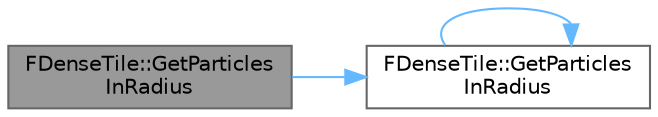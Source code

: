 digraph "FDenseTile::GetParticlesInRadius"
{
 // INTERACTIVE_SVG=YES
 // LATEX_PDF_SIZE
  bgcolor="transparent";
  edge [fontname=Helvetica,fontsize=10,labelfontname=Helvetica,labelfontsize=10];
  node [fontname=Helvetica,fontsize=10,shape=box,height=0.2,width=0.4];
  rankdir="LR";
  Node1 [id="Node000001",label="FDenseTile::GetParticles\lInRadius",height=0.2,width=0.4,color="gray40", fillcolor="grey60", style="filled", fontcolor="black",tooltip=" "];
  Node1 -> Node2 [id="edge1_Node000001_Node000002",color="steelblue1",style="solid",tooltip=" "];
  Node2 [id="Node000002",label="FDenseTile::GetParticles\lInRadius",height=0.2,width=0.4,color="grey40", fillcolor="white", style="filled",URL="$d3/de5/structFDenseTile.html#adad88529f786b565f6d88924975d809a",tooltip=" "];
  Node2 -> Node2 [id="edge2_Node000002_Node000002",color="steelblue1",style="solid",tooltip=" "];
}

